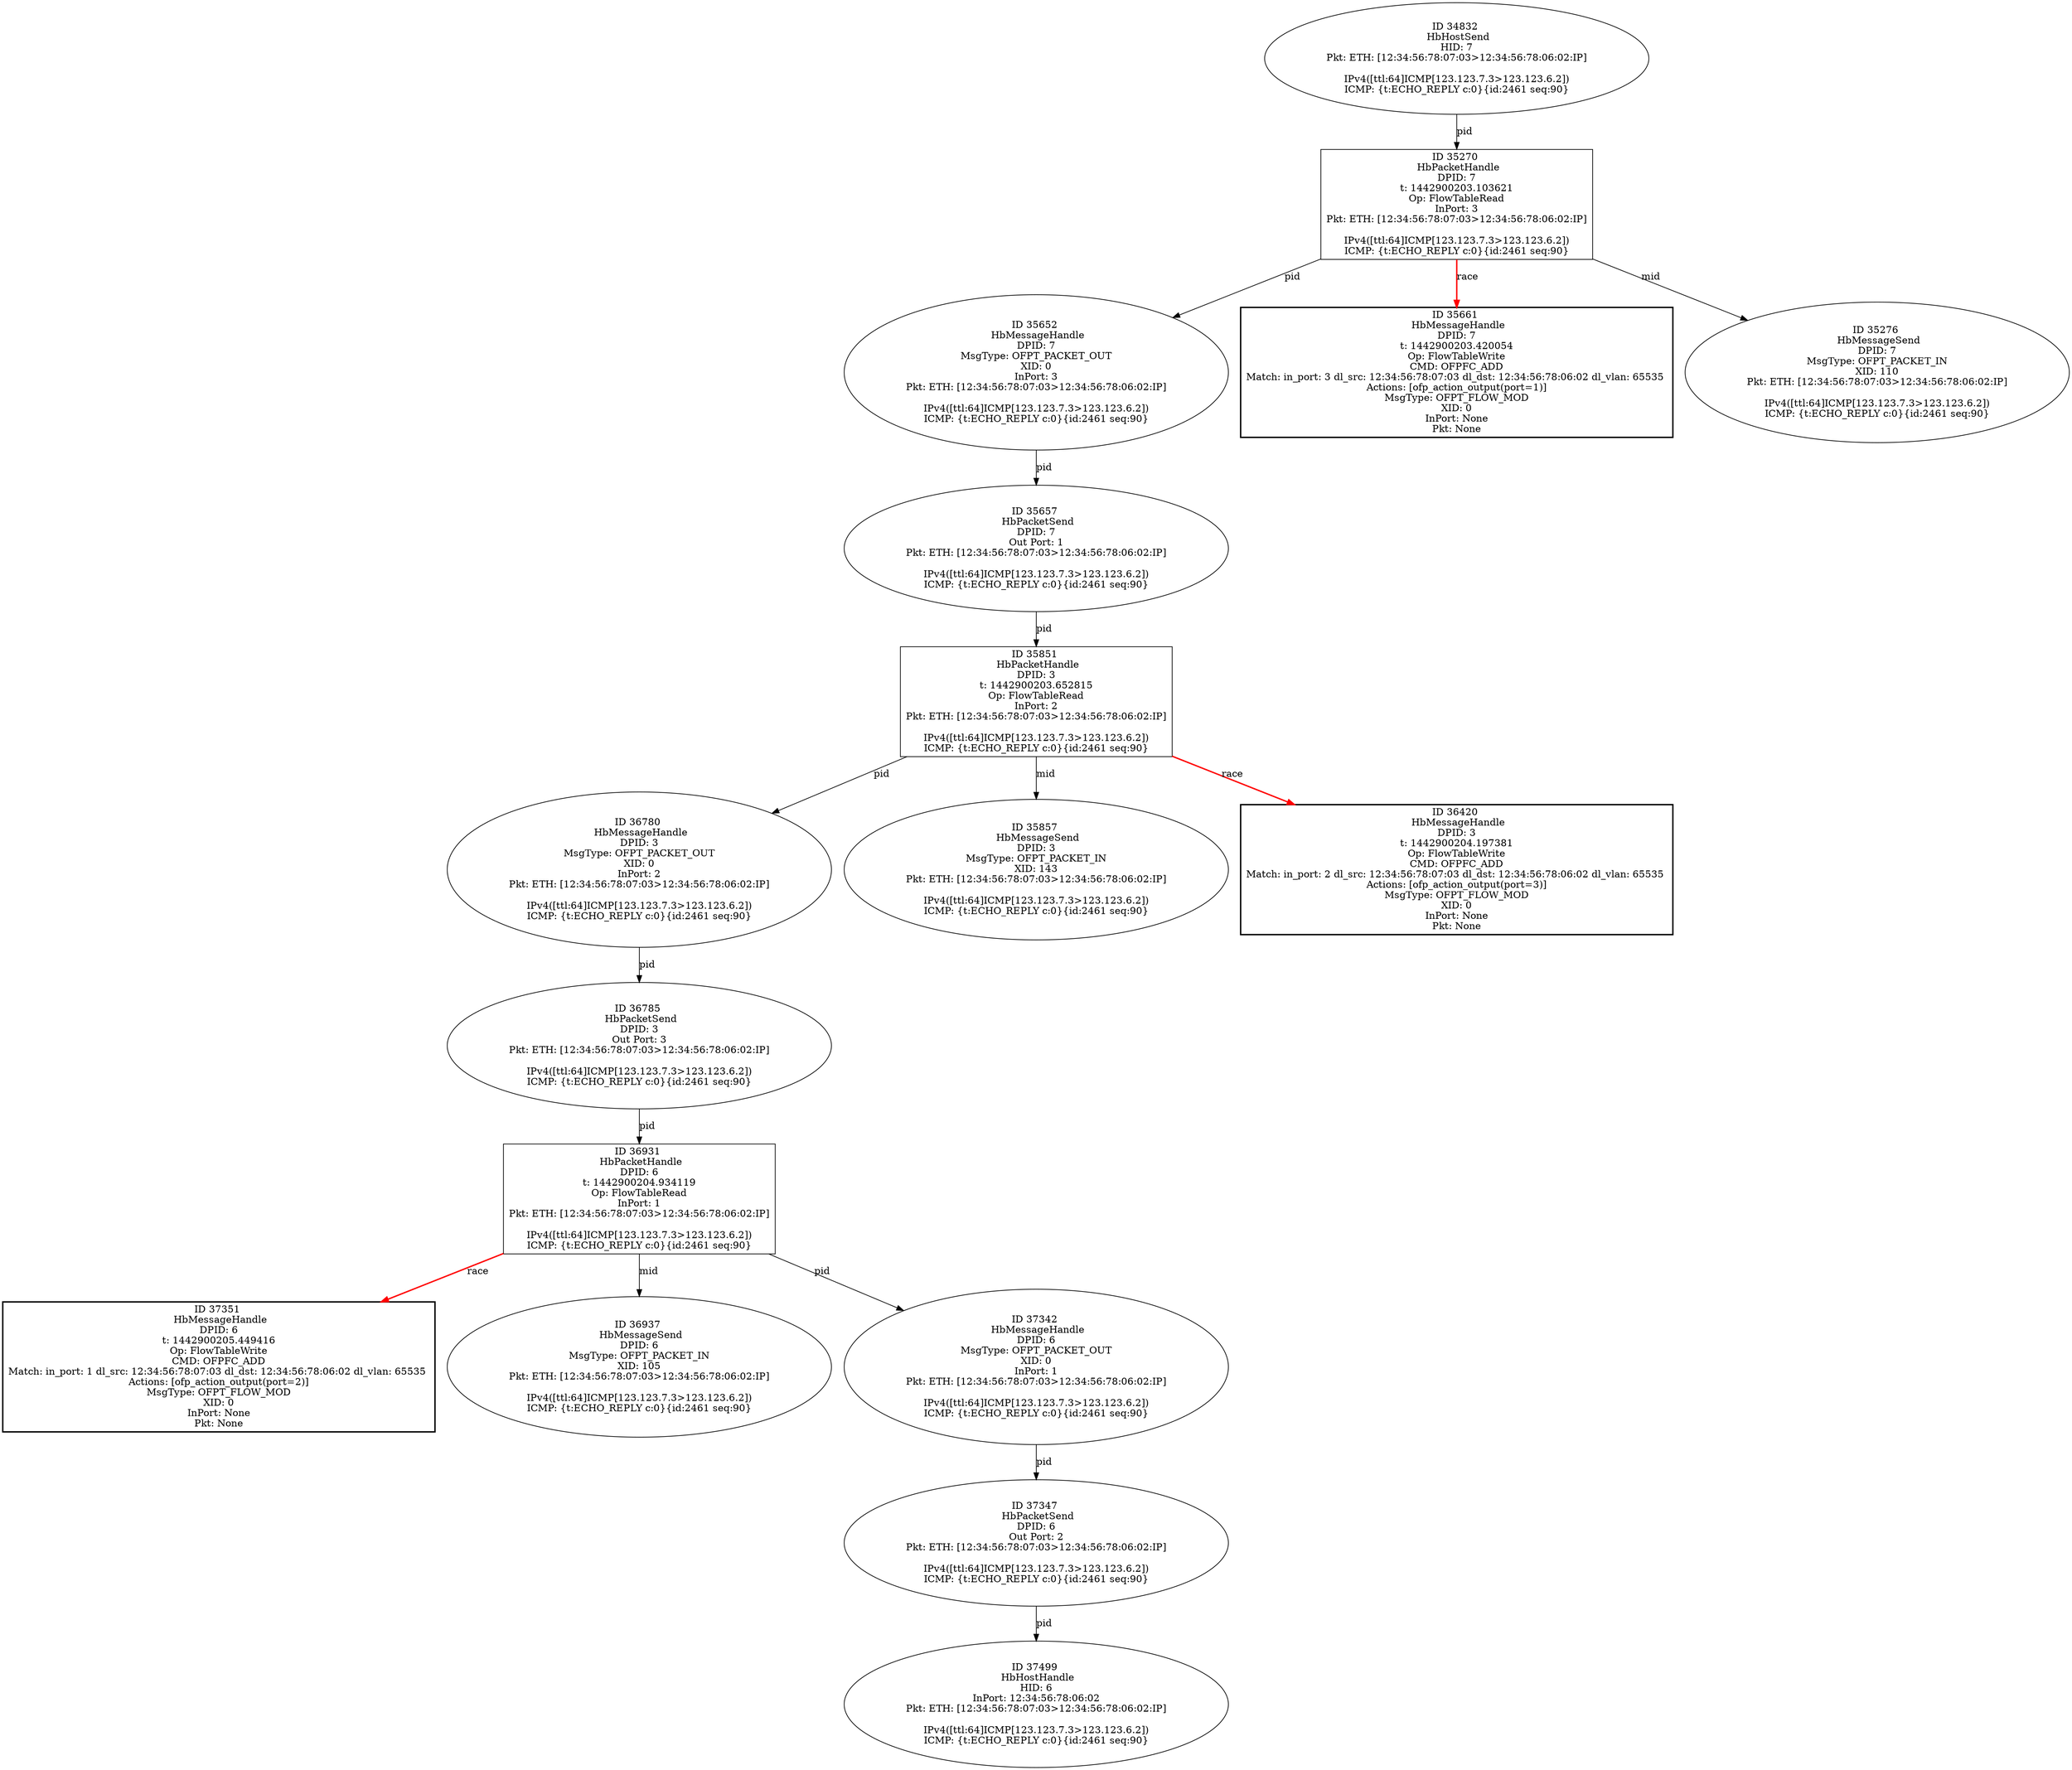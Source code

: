 strict digraph G {
36931 [shape=box, event=<hb_events.HbPacketHandle object at 0x10f905f50>, label="ID 36931 
 HbPacketHandle
DPID: 6
t: 1442900204.934119
Op: FlowTableRead
InPort: 1
Pkt: ETH: [12:34:56:78:07:03>12:34:56:78:06:02:IP]

IPv4([ttl:64]ICMP[123.123.7.3>123.123.6.2])
ICMP: {t:ECHO_REPLY c:0}{id:2461 seq:90}"];
35652 [shape=oval, event=<hb_events.HbMessageHandle object at 0x10f27d690>, label="ID 35652 
 HbMessageHandle
DPID: 7
MsgType: OFPT_PACKET_OUT
XID: 0
InPort: 3
Pkt: ETH: [12:34:56:78:07:03>12:34:56:78:06:02:IP]

IPv4([ttl:64]ICMP[123.123.7.3>123.123.6.2])
ICMP: {t:ECHO_REPLY c:0}{id:2461 seq:90}"];
35270 [shape=box, event=<hb_events.HbPacketHandle object at 0x10f1355d0>, label="ID 35270 
 HbPacketHandle
DPID: 7
t: 1442900203.103621
Op: FlowTableRead
InPort: 3
Pkt: ETH: [12:34:56:78:07:03>12:34:56:78:06:02:IP]

IPv4([ttl:64]ICMP[123.123.7.3>123.123.6.2])
ICMP: {t:ECHO_REPLY c:0}{id:2461 seq:90}"];
36785 [shape=oval, event=<hb_events.HbPacketSend object at 0x10f83bf50>, label="ID 36785 
 HbPacketSend
DPID: 3
Out Port: 3
Pkt: ETH: [12:34:56:78:07:03>12:34:56:78:06:02:IP]

IPv4([ttl:64]ICMP[123.123.7.3>123.123.6.2])
ICMP: {t:ECHO_REPLY c:0}{id:2461 seq:90}"];
37351 [shape=box, style=bold, event=<hb_events.HbMessageHandle object at 0x10fb43d10>, label="ID 37351 
 HbMessageHandle
DPID: 6
t: 1442900205.449416
Op: FlowTableWrite
CMD: OFPFC_ADD
Match: in_port: 1 dl_src: 12:34:56:78:07:03 dl_dst: 12:34:56:78:06:02 dl_vlan: 65535 
Actions: [ofp_action_output(port=2)]
MsgType: OFPT_FLOW_MOD
XID: 0
InPort: None
Pkt: None"];
35657 [shape=oval, event=<hb_events.HbPacketSend object at 0x10f28c110>, label="ID 35657 
 HbPacketSend
DPID: 7
Out Port: 1
Pkt: ETH: [12:34:56:78:07:03>12:34:56:78:06:02:IP]

IPv4([ttl:64]ICMP[123.123.7.3>123.123.6.2])
ICMP: {t:ECHO_REPLY c:0}{id:2461 seq:90}"];
35851 [shape=box, event=<hb_events.HbPacketHandle object at 0x10f346550>, label="ID 35851 
 HbPacketHandle
DPID: 3
t: 1442900203.652815
Op: FlowTableRead
InPort: 2
Pkt: ETH: [12:34:56:78:07:03>12:34:56:78:06:02:IP]

IPv4([ttl:64]ICMP[123.123.7.3>123.123.6.2])
ICMP: {t:ECHO_REPLY c:0}{id:2461 seq:90}"];
36780 [shape=oval, event=<hb_events.HbMessageHandle object at 0x10f83bb50>, label="ID 36780 
 HbMessageHandle
DPID: 3
MsgType: OFPT_PACKET_OUT
XID: 0
InPort: 2
Pkt: ETH: [12:34:56:78:07:03>12:34:56:78:06:02:IP]

IPv4([ttl:64]ICMP[123.123.7.3>123.123.6.2])
ICMP: {t:ECHO_REPLY c:0}{id:2461 seq:90}"];
35661 [shape=box, style=bold, event=<hb_events.HbMessageHandle object at 0x10f289950>, label="ID 35661 
 HbMessageHandle
DPID: 7
t: 1442900203.420054
Op: FlowTableWrite
CMD: OFPFC_ADD
Match: in_port: 3 dl_src: 12:34:56:78:07:03 dl_dst: 12:34:56:78:06:02 dl_vlan: 65535 
Actions: [ofp_action_output(port=1)]
MsgType: OFPT_FLOW_MOD
XID: 0
InPort: None
Pkt: None"];
34832 [shape=oval, event=<hb_events.HbHostSend object at 0x10efe64d0>, label="ID 34832 
 HbHostSend
HID: 7
Pkt: ETH: [12:34:56:78:07:03>12:34:56:78:06:02:IP]

IPv4([ttl:64]ICMP[123.123.7.3>123.123.6.2])
ICMP: {t:ECHO_REPLY c:0}{id:2461 seq:90}"];
35857 [shape=oval, event=<hb_events.HbMessageSend object at 0x10f3268d0>, label="ID 35857 
 HbMessageSend
DPID: 3
MsgType: OFPT_PACKET_IN
XID: 143
Pkt: ETH: [12:34:56:78:07:03>12:34:56:78:06:02:IP]

IPv4([ttl:64]ICMP[123.123.7.3>123.123.6.2])
ICMP: {t:ECHO_REPLY c:0}{id:2461 seq:90}"];
37347 [shape=oval, event=<hb_events.HbPacketSend object at 0x10fb2d510>, label="ID 37347 
 HbPacketSend
DPID: 6
Out Port: 2
Pkt: ETH: [12:34:56:78:07:03>12:34:56:78:06:02:IP]

IPv4([ttl:64]ICMP[123.123.7.3>123.123.6.2])
ICMP: {t:ECHO_REPLY c:0}{id:2461 seq:90}"];
36937 [shape=oval, event=<hb_events.HbMessageSend object at 0x10f905910>, label="ID 36937 
 HbMessageSend
DPID: 6
MsgType: OFPT_PACKET_IN
XID: 105
Pkt: ETH: [12:34:56:78:07:03>12:34:56:78:06:02:IP]

IPv4([ttl:64]ICMP[123.123.7.3>123.123.6.2])
ICMP: {t:ECHO_REPLY c:0}{id:2461 seq:90}"];
36420 [shape=box, style=bold, event=<hb_events.HbMessageHandle object at 0x10f601d50>, label="ID 36420 
 HbMessageHandle
DPID: 3
t: 1442900204.197381
Op: FlowTableWrite
CMD: OFPFC_ADD
Match: in_port: 2 dl_src: 12:34:56:78:07:03 dl_dst: 12:34:56:78:06:02 dl_vlan: 65535 
Actions: [ofp_action_output(port=3)]
MsgType: OFPT_FLOW_MOD
XID: 0
InPort: None
Pkt: None"];
37499 [shape=oval, event=<hb_events.HbHostHandle object at 0x10fbfcc50>, label="ID 37499 
 HbHostHandle
HID: 6
InPort: 12:34:56:78:06:02
Pkt: ETH: [12:34:56:78:07:03>12:34:56:78:06:02:IP]

IPv4([ttl:64]ICMP[123.123.7.3>123.123.6.2])
ICMP: {t:ECHO_REPLY c:0}{id:2461 seq:90}"];
35276 [shape=oval, event=<hb_events.HbMessageSend object at 0x10f142390>, label="ID 35276 
 HbMessageSend
DPID: 7
MsgType: OFPT_PACKET_IN
XID: 110
Pkt: ETH: [12:34:56:78:07:03>12:34:56:78:06:02:IP]

IPv4([ttl:64]ICMP[123.123.7.3>123.123.6.2])
ICMP: {t:ECHO_REPLY c:0}{id:2461 seq:90}"];
37342 [shape=oval, event=<hb_events.HbMessageHandle object at 0x10fb014d0>, label="ID 37342 
 HbMessageHandle
DPID: 6
MsgType: OFPT_PACKET_OUT
XID: 0
InPort: 1
Pkt: ETH: [12:34:56:78:07:03>12:34:56:78:06:02:IP]

IPv4([ttl:64]ICMP[123.123.7.3>123.123.6.2])
ICMP: {t:ECHO_REPLY c:0}{id:2461 seq:90}"];
36931 -> 36937  [rel=mid, label=mid];
36931 -> 37342  [rel=pid, label=pid];
36931 -> 37351  [harmful=True, color=red, style=bold, rel=race, label=race];
35652 -> 35657  [rel=pid, label=pid];
35270 -> 35276  [rel=mid, label=mid];
35270 -> 35652  [rel=pid, label=pid];
35270 -> 35661  [harmful=True, color=red, style=bold, rel=race, label=race];
35657 -> 35851  [rel=pid, label=pid];
35851 -> 36420  [harmful=True, color=red, style=bold, rel=race, label=race];
35851 -> 35857  [rel=mid, label=mid];
35851 -> 36780  [rel=pid, label=pid];
36780 -> 36785  [rel=pid, label=pid];
34832 -> 35270  [rel=pid, label=pid];
36785 -> 36931  [rel=pid, label=pid];
37347 -> 37499  [rel=pid, label=pid];
37342 -> 37347  [rel=pid, label=pid];
}
